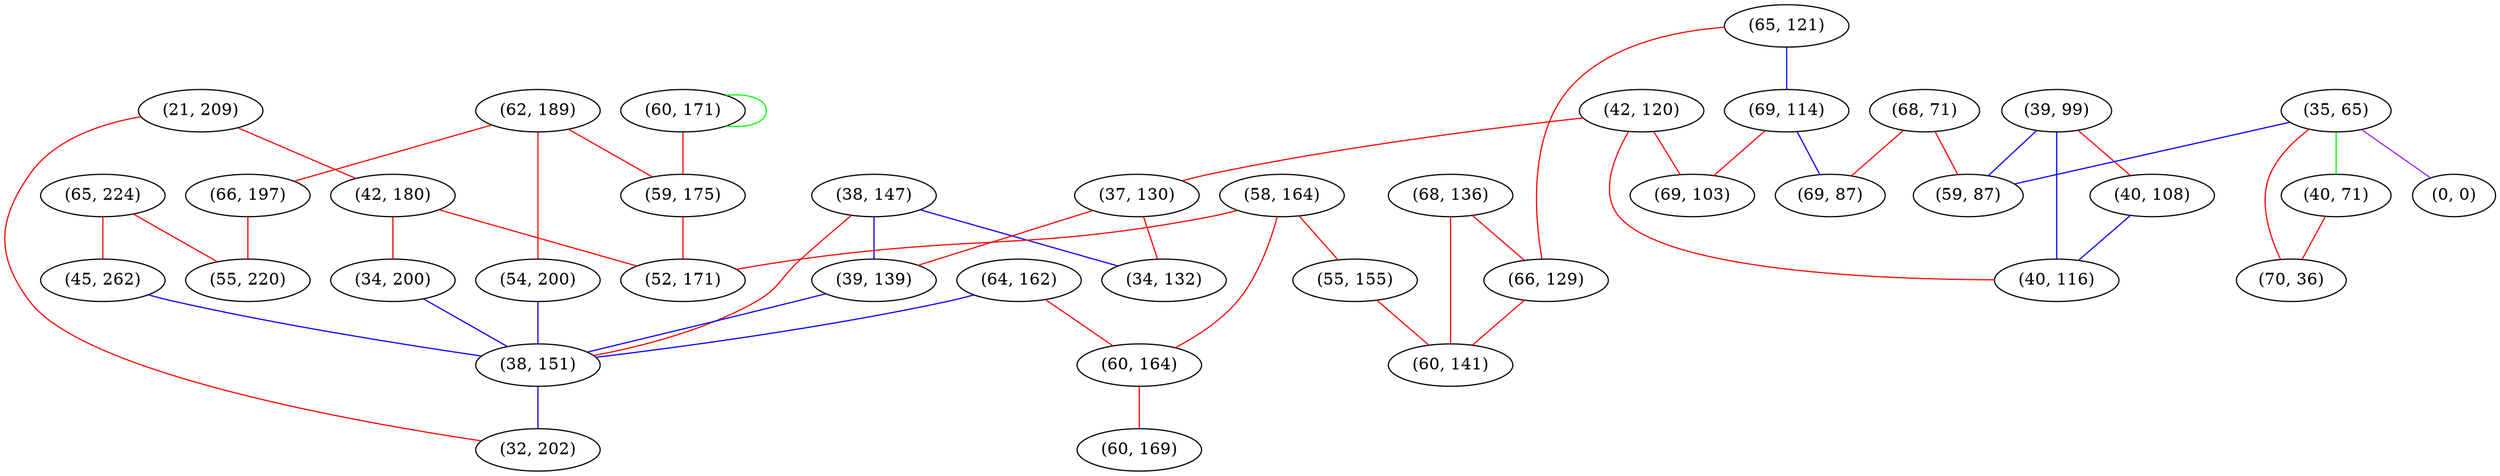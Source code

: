 graph "" {
"(38, 147)";
"(39, 99)";
"(68, 71)";
"(65, 121)";
"(69, 114)";
"(62, 189)";
"(42, 120)";
"(35, 65)";
"(0, 0)";
"(58, 164)";
"(55, 155)";
"(66, 197)";
"(69, 87)";
"(37, 130)";
"(64, 162)";
"(59, 87)";
"(60, 171)";
"(40, 108)";
"(34, 132)";
"(40, 71)";
"(21, 209)";
"(65, 224)";
"(42, 180)";
"(60, 164)";
"(68, 136)";
"(55, 220)";
"(59, 175)";
"(69, 103)";
"(66, 129)";
"(54, 200)";
"(39, 139)";
"(60, 141)";
"(70, 36)";
"(34, 200)";
"(60, 169)";
"(52, 171)";
"(40, 116)";
"(45, 262)";
"(38, 151)";
"(32, 202)";
"(38, 147)" -- "(39, 139)"  [color=blue, key=0, weight=3];
"(38, 147)" -- "(38, 151)"  [color=red, key=0, weight=1];
"(38, 147)" -- "(34, 132)"  [color=blue, key=0, weight=3];
"(39, 99)" -- "(59, 87)"  [color=blue, key=0, weight=3];
"(39, 99)" -- "(40, 116)"  [color=blue, key=0, weight=3];
"(39, 99)" -- "(40, 108)"  [color=red, key=0, weight=1];
"(68, 71)" -- "(59, 87)"  [color=red, key=0, weight=1];
"(68, 71)" -- "(69, 87)"  [color=red, key=0, weight=1];
"(65, 121)" -- "(69, 114)"  [color=blue, key=0, weight=3];
"(65, 121)" -- "(66, 129)"  [color=red, key=0, weight=1];
"(69, 114)" -- "(69, 87)"  [color=blue, key=0, weight=3];
"(69, 114)" -- "(69, 103)"  [color=red, key=0, weight=1];
"(62, 189)" -- "(59, 175)"  [color=red, key=0, weight=1];
"(62, 189)" -- "(66, 197)"  [color=red, key=0, weight=1];
"(62, 189)" -- "(54, 200)"  [color=red, key=0, weight=1];
"(42, 120)" -- "(69, 103)"  [color=red, key=0, weight=1];
"(42, 120)" -- "(37, 130)"  [color=red, key=0, weight=1];
"(42, 120)" -- "(40, 116)"  [color=red, key=0, weight=1];
"(35, 65)" -- "(70, 36)"  [color=red, key=0, weight=1];
"(35, 65)" -- "(0, 0)"  [color=purple, key=0, weight=4];
"(35, 65)" -- "(40, 71)"  [color=green, key=0, weight=2];
"(35, 65)" -- "(59, 87)"  [color=blue, key=0, weight=3];
"(58, 164)" -- "(55, 155)"  [color=red, key=0, weight=1];
"(58, 164)" -- "(60, 164)"  [color=red, key=0, weight=1];
"(58, 164)" -- "(52, 171)"  [color=red, key=0, weight=1];
"(55, 155)" -- "(60, 141)"  [color=red, key=0, weight=1];
"(66, 197)" -- "(55, 220)"  [color=red, key=0, weight=1];
"(37, 130)" -- "(39, 139)"  [color=red, key=0, weight=1];
"(37, 130)" -- "(34, 132)"  [color=red, key=0, weight=1];
"(64, 162)" -- "(60, 164)"  [color=red, key=0, weight=1];
"(64, 162)" -- "(38, 151)"  [color=blue, key=0, weight=3];
"(60, 171)" -- "(59, 175)"  [color=red, key=0, weight=1];
"(60, 171)" -- "(60, 171)"  [color=green, key=0, weight=2];
"(40, 108)" -- "(40, 116)"  [color=blue, key=0, weight=3];
"(40, 71)" -- "(70, 36)"  [color=red, key=0, weight=1];
"(21, 209)" -- "(32, 202)"  [color=red, key=0, weight=1];
"(21, 209)" -- "(42, 180)"  [color=red, key=0, weight=1];
"(65, 224)" -- "(55, 220)"  [color=red, key=0, weight=1];
"(65, 224)" -- "(45, 262)"  [color=red, key=0, weight=1];
"(42, 180)" -- "(52, 171)"  [color=red, key=0, weight=1];
"(42, 180)" -- "(34, 200)"  [color=red, key=0, weight=1];
"(60, 164)" -- "(60, 169)"  [color=red, key=0, weight=1];
"(68, 136)" -- "(60, 141)"  [color=red, key=0, weight=1];
"(68, 136)" -- "(66, 129)"  [color=red, key=0, weight=1];
"(59, 175)" -- "(52, 171)"  [color=red, key=0, weight=1];
"(66, 129)" -- "(60, 141)"  [color=red, key=0, weight=1];
"(54, 200)" -- "(38, 151)"  [color=blue, key=0, weight=3];
"(39, 139)" -- "(38, 151)"  [color=blue, key=0, weight=3];
"(34, 200)" -- "(38, 151)"  [color=blue, key=0, weight=3];
"(45, 262)" -- "(38, 151)"  [color=blue, key=0, weight=3];
"(38, 151)" -- "(32, 202)"  [color=blue, key=0, weight=3];
}
